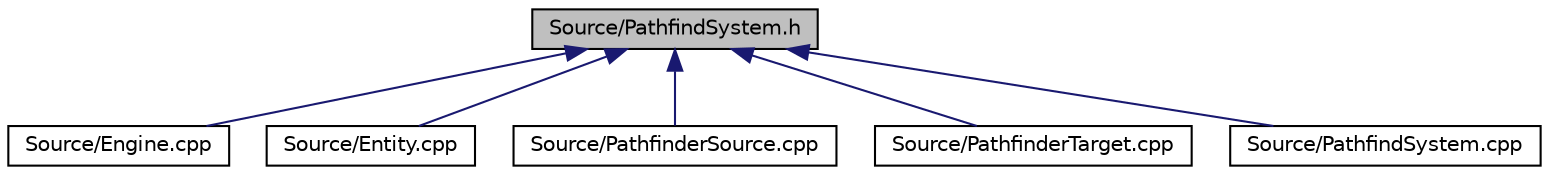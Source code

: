 digraph "Source/PathfindSystem.h"
{
 // LATEX_PDF_SIZE
  edge [fontname="Helvetica",fontsize="10",labelfontname="Helvetica",labelfontsize="10"];
  node [fontname="Helvetica",fontsize="10",shape=record];
  Node1 [label="Source/PathfindSystem.h",height=0.2,width=0.4,color="black", fillcolor="grey75", style="filled", fontcolor="black",tooltip="System in charge of pathfinding. Keeps track of targets, runs the flowfield algorithm."];
  Node1 -> Node2 [dir="back",color="midnightblue",fontsize="10",style="solid",fontname="Helvetica"];
  Node2 [label="Source/Engine.cpp",height=0.2,width=0.4,color="black", fillcolor="white", style="filled",URL="$d6/d0c/Engine_8cpp.html",tooltip="Engine class."];
  Node1 -> Node3 [dir="back",color="midnightblue",fontsize="10",style="solid",fontname="Helvetica"];
  Node3 [label="Source/Entity.cpp",height=0.2,width=0.4,color="black", fillcolor="white", style="filled",URL="$df/de9/Entity_8cpp.html",tooltip="Function definitions for the Entity class."];
  Node1 -> Node4 [dir="back",color="midnightblue",fontsize="10",style="solid",fontname="Helvetica"];
  Node4 [label="Source/PathfinderSource.cpp",height=0.2,width=0.4,color="black", fillcolor="white", style="filled",URL="$d7/dc0/PathfinderSource_8cpp.html",tooltip="Defines parent entity as the map for pathfinding."];
  Node1 -> Node5 [dir="back",color="midnightblue",fontsize="10",style="solid",fontname="Helvetica"];
  Node5 [label="Source/PathfinderTarget.cpp",height=0.2,width=0.4,color="black", fillcolor="white", style="filled",URL="$d1/d97/PathfinderTarget_8cpp.html",tooltip="Marks parent entity as a target for the enemies."];
  Node1 -> Node6 [dir="back",color="midnightblue",fontsize="10",style="solid",fontname="Helvetica"];
  Node6 [label="Source/PathfindSystem.cpp",height=0.2,width=0.4,color="black", fillcolor="white", style="filled",URL="$d5/ded/PathfindSystem_8cpp.html",tooltip="System in charge of pathfinding. Keeps track of targets, runs the flowfield algorithm."];
}
